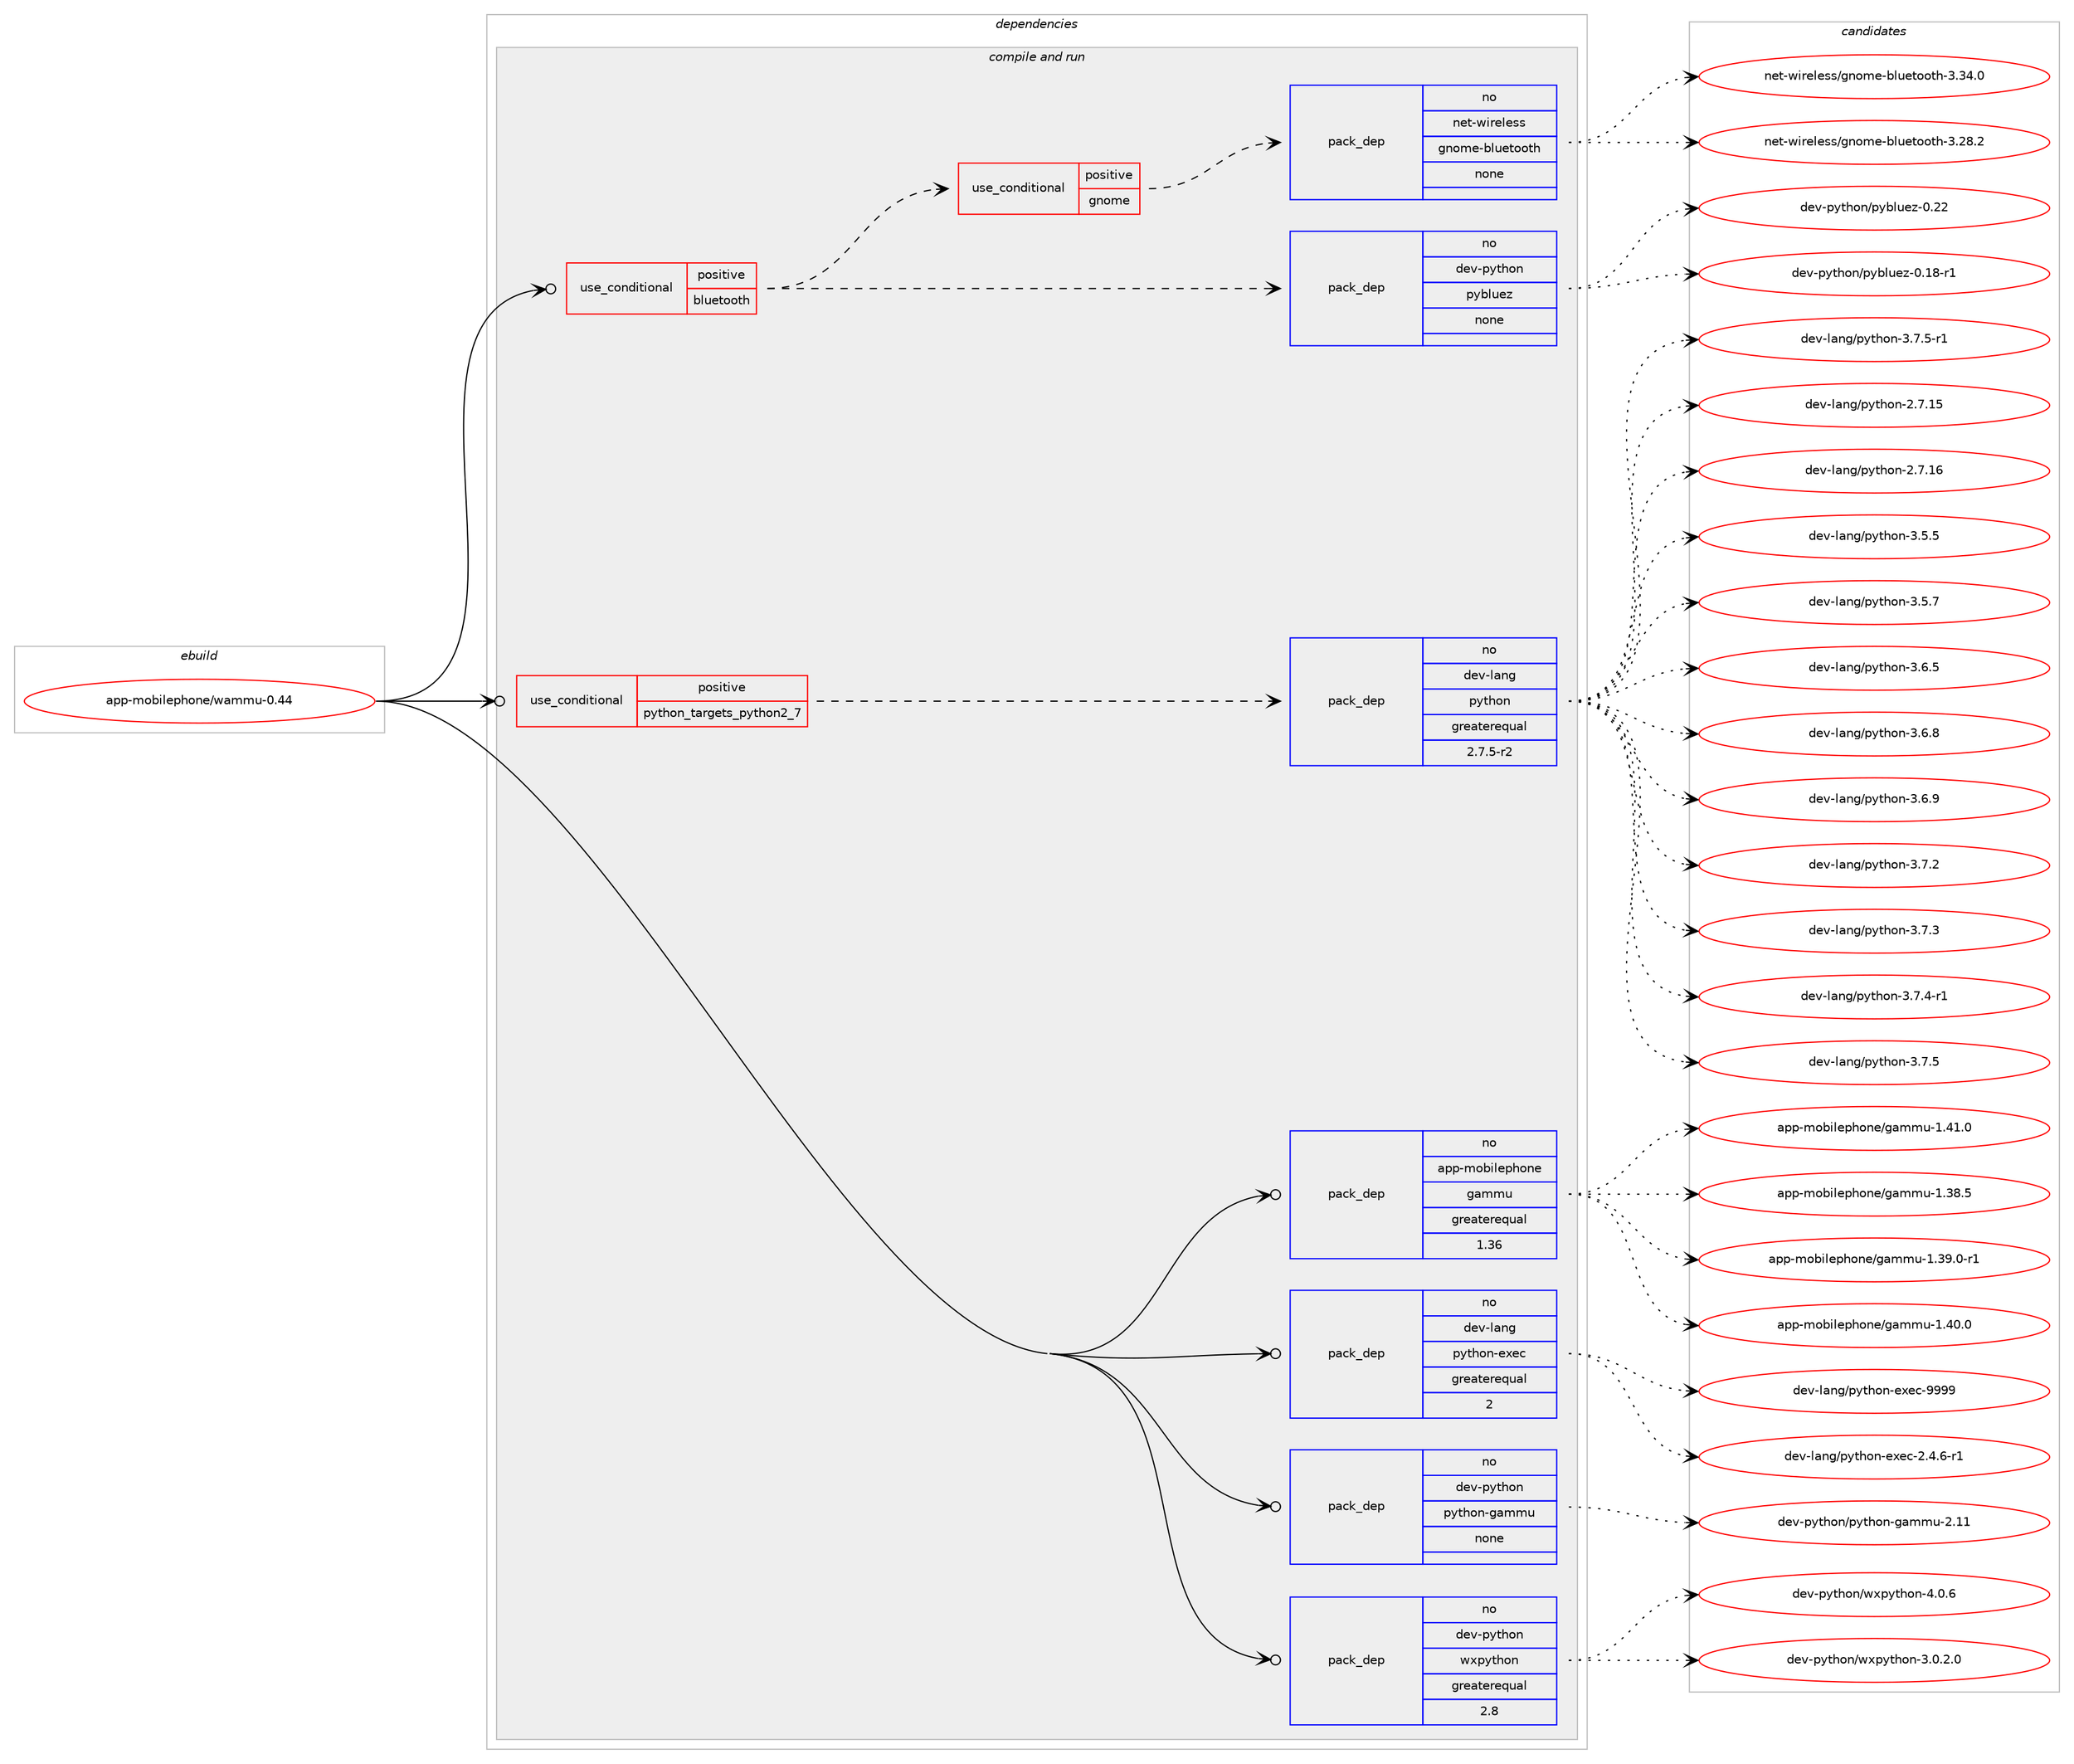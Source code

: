 digraph prolog {

# *************
# Graph options
# *************

newrank=true;
concentrate=true;
compound=true;
graph [rankdir=LR,fontname=Helvetica,fontsize=10,ranksep=1.5];#, ranksep=2.5, nodesep=0.2];
edge  [arrowhead=vee];
node  [fontname=Helvetica,fontsize=10];

# **********
# The ebuild
# **********

subgraph cluster_leftcol {
color=gray;
rank=same;
label=<<i>ebuild</i>>;
id [label="app-mobilephone/wammu-0.44", color=red, width=4, href="../app-mobilephone/wammu-0.44.svg"];
}

# ****************
# The dependencies
# ****************

subgraph cluster_midcol {
color=gray;
label=<<i>dependencies</i>>;
subgraph cluster_compile {
fillcolor="#eeeeee";
style=filled;
label=<<i>compile</i>>;
}
subgraph cluster_compileandrun {
fillcolor="#eeeeee";
style=filled;
label=<<i>compile and run</i>>;
subgraph cond119802 {
dependency501535 [label=<<TABLE BORDER="0" CELLBORDER="1" CELLSPACING="0" CELLPADDING="4"><TR><TD ROWSPAN="3" CELLPADDING="10">use_conditional</TD></TR><TR><TD>positive</TD></TR><TR><TD>bluetooth</TD></TR></TABLE>>, shape=none, color=red];
subgraph pack372660 {
dependency501536 [label=<<TABLE BORDER="0" CELLBORDER="1" CELLSPACING="0" CELLPADDING="4" WIDTH="220"><TR><TD ROWSPAN="6" CELLPADDING="30">pack_dep</TD></TR><TR><TD WIDTH="110">no</TD></TR><TR><TD>dev-python</TD></TR><TR><TD>pybluez</TD></TR><TR><TD>none</TD></TR><TR><TD></TD></TR></TABLE>>, shape=none, color=blue];
}
dependency501535:e -> dependency501536:w [weight=20,style="dashed",arrowhead="vee"];
subgraph cond119803 {
dependency501537 [label=<<TABLE BORDER="0" CELLBORDER="1" CELLSPACING="0" CELLPADDING="4"><TR><TD ROWSPAN="3" CELLPADDING="10">use_conditional</TD></TR><TR><TD>positive</TD></TR><TR><TD>gnome</TD></TR></TABLE>>, shape=none, color=red];
subgraph pack372661 {
dependency501538 [label=<<TABLE BORDER="0" CELLBORDER="1" CELLSPACING="0" CELLPADDING="4" WIDTH="220"><TR><TD ROWSPAN="6" CELLPADDING="30">pack_dep</TD></TR><TR><TD WIDTH="110">no</TD></TR><TR><TD>net-wireless</TD></TR><TR><TD>gnome-bluetooth</TD></TR><TR><TD>none</TD></TR><TR><TD></TD></TR></TABLE>>, shape=none, color=blue];
}
dependency501537:e -> dependency501538:w [weight=20,style="dashed",arrowhead="vee"];
}
dependency501535:e -> dependency501537:w [weight=20,style="dashed",arrowhead="vee"];
}
id:e -> dependency501535:w [weight=20,style="solid",arrowhead="odotvee"];
subgraph cond119804 {
dependency501539 [label=<<TABLE BORDER="0" CELLBORDER="1" CELLSPACING="0" CELLPADDING="4"><TR><TD ROWSPAN="3" CELLPADDING="10">use_conditional</TD></TR><TR><TD>positive</TD></TR><TR><TD>python_targets_python2_7</TD></TR></TABLE>>, shape=none, color=red];
subgraph pack372662 {
dependency501540 [label=<<TABLE BORDER="0" CELLBORDER="1" CELLSPACING="0" CELLPADDING="4" WIDTH="220"><TR><TD ROWSPAN="6" CELLPADDING="30">pack_dep</TD></TR><TR><TD WIDTH="110">no</TD></TR><TR><TD>dev-lang</TD></TR><TR><TD>python</TD></TR><TR><TD>greaterequal</TD></TR><TR><TD>2.7.5-r2</TD></TR></TABLE>>, shape=none, color=blue];
}
dependency501539:e -> dependency501540:w [weight=20,style="dashed",arrowhead="vee"];
}
id:e -> dependency501539:w [weight=20,style="solid",arrowhead="odotvee"];
subgraph pack372663 {
dependency501541 [label=<<TABLE BORDER="0" CELLBORDER="1" CELLSPACING="0" CELLPADDING="4" WIDTH="220"><TR><TD ROWSPAN="6" CELLPADDING="30">pack_dep</TD></TR><TR><TD WIDTH="110">no</TD></TR><TR><TD>app-mobilephone</TD></TR><TR><TD>gammu</TD></TR><TR><TD>greaterequal</TD></TR><TR><TD>1.36</TD></TR></TABLE>>, shape=none, color=blue];
}
id:e -> dependency501541:w [weight=20,style="solid",arrowhead="odotvee"];
subgraph pack372664 {
dependency501542 [label=<<TABLE BORDER="0" CELLBORDER="1" CELLSPACING="0" CELLPADDING="4" WIDTH="220"><TR><TD ROWSPAN="6" CELLPADDING="30">pack_dep</TD></TR><TR><TD WIDTH="110">no</TD></TR><TR><TD>dev-lang</TD></TR><TR><TD>python-exec</TD></TR><TR><TD>greaterequal</TD></TR><TR><TD>2</TD></TR></TABLE>>, shape=none, color=blue];
}
id:e -> dependency501542:w [weight=20,style="solid",arrowhead="odotvee"];
subgraph pack372665 {
dependency501543 [label=<<TABLE BORDER="0" CELLBORDER="1" CELLSPACING="0" CELLPADDING="4" WIDTH="220"><TR><TD ROWSPAN="6" CELLPADDING="30">pack_dep</TD></TR><TR><TD WIDTH="110">no</TD></TR><TR><TD>dev-python</TD></TR><TR><TD>python-gammu</TD></TR><TR><TD>none</TD></TR><TR><TD></TD></TR></TABLE>>, shape=none, color=blue];
}
id:e -> dependency501543:w [weight=20,style="solid",arrowhead="odotvee"];
subgraph pack372666 {
dependency501544 [label=<<TABLE BORDER="0" CELLBORDER="1" CELLSPACING="0" CELLPADDING="4" WIDTH="220"><TR><TD ROWSPAN="6" CELLPADDING="30">pack_dep</TD></TR><TR><TD WIDTH="110">no</TD></TR><TR><TD>dev-python</TD></TR><TR><TD>wxpython</TD></TR><TR><TD>greaterequal</TD></TR><TR><TD>2.8</TD></TR></TABLE>>, shape=none, color=blue];
}
id:e -> dependency501544:w [weight=20,style="solid",arrowhead="odotvee"];
}
subgraph cluster_run {
fillcolor="#eeeeee";
style=filled;
label=<<i>run</i>>;
}
}

# **************
# The candidates
# **************

subgraph cluster_choices {
rank=same;
color=gray;
label=<<i>candidates</i>>;

subgraph choice372660 {
color=black;
nodesep=1;
choice10010111845112121116104111110471121219810811710112245484649564511449 [label="dev-python/pybluez-0.18-r1", color=red, width=4,href="../dev-python/pybluez-0.18-r1.svg"];
choice1001011184511212111610411111047112121981081171011224548465050 [label="dev-python/pybluez-0.22", color=red, width=4,href="../dev-python/pybluez-0.22.svg"];
dependency501536:e -> choice10010111845112121116104111110471121219810811710112245484649564511449:w [style=dotted,weight="100"];
dependency501536:e -> choice1001011184511212111610411111047112121981081171011224548465050:w [style=dotted,weight="100"];
}
subgraph choice372661 {
color=black;
nodesep=1;
choice1101011164511910511410110810111511547103110111109101459810811710111611111111610445514650564650 [label="net-wireless/gnome-bluetooth-3.28.2", color=red, width=4,href="../net-wireless/gnome-bluetooth-3.28.2.svg"];
choice1101011164511910511410110810111511547103110111109101459810811710111611111111610445514651524648 [label="net-wireless/gnome-bluetooth-3.34.0", color=red, width=4,href="../net-wireless/gnome-bluetooth-3.34.0.svg"];
dependency501538:e -> choice1101011164511910511410110810111511547103110111109101459810811710111611111111610445514650564650:w [style=dotted,weight="100"];
dependency501538:e -> choice1101011164511910511410110810111511547103110111109101459810811710111611111111610445514651524648:w [style=dotted,weight="100"];
}
subgraph choice372662 {
color=black;
nodesep=1;
choice10010111845108971101034711212111610411111045504655464953 [label="dev-lang/python-2.7.15", color=red, width=4,href="../dev-lang/python-2.7.15.svg"];
choice10010111845108971101034711212111610411111045504655464954 [label="dev-lang/python-2.7.16", color=red, width=4,href="../dev-lang/python-2.7.16.svg"];
choice100101118451089711010347112121116104111110455146534653 [label="dev-lang/python-3.5.5", color=red, width=4,href="../dev-lang/python-3.5.5.svg"];
choice100101118451089711010347112121116104111110455146534655 [label="dev-lang/python-3.5.7", color=red, width=4,href="../dev-lang/python-3.5.7.svg"];
choice100101118451089711010347112121116104111110455146544653 [label="dev-lang/python-3.6.5", color=red, width=4,href="../dev-lang/python-3.6.5.svg"];
choice100101118451089711010347112121116104111110455146544656 [label="dev-lang/python-3.6.8", color=red, width=4,href="../dev-lang/python-3.6.8.svg"];
choice100101118451089711010347112121116104111110455146544657 [label="dev-lang/python-3.6.9", color=red, width=4,href="../dev-lang/python-3.6.9.svg"];
choice100101118451089711010347112121116104111110455146554650 [label="dev-lang/python-3.7.2", color=red, width=4,href="../dev-lang/python-3.7.2.svg"];
choice100101118451089711010347112121116104111110455146554651 [label="dev-lang/python-3.7.3", color=red, width=4,href="../dev-lang/python-3.7.3.svg"];
choice1001011184510897110103471121211161041111104551465546524511449 [label="dev-lang/python-3.7.4-r1", color=red, width=4,href="../dev-lang/python-3.7.4-r1.svg"];
choice100101118451089711010347112121116104111110455146554653 [label="dev-lang/python-3.7.5", color=red, width=4,href="../dev-lang/python-3.7.5.svg"];
choice1001011184510897110103471121211161041111104551465546534511449 [label="dev-lang/python-3.7.5-r1", color=red, width=4,href="../dev-lang/python-3.7.5-r1.svg"];
dependency501540:e -> choice10010111845108971101034711212111610411111045504655464953:w [style=dotted,weight="100"];
dependency501540:e -> choice10010111845108971101034711212111610411111045504655464954:w [style=dotted,weight="100"];
dependency501540:e -> choice100101118451089711010347112121116104111110455146534653:w [style=dotted,weight="100"];
dependency501540:e -> choice100101118451089711010347112121116104111110455146534655:w [style=dotted,weight="100"];
dependency501540:e -> choice100101118451089711010347112121116104111110455146544653:w [style=dotted,weight="100"];
dependency501540:e -> choice100101118451089711010347112121116104111110455146544656:w [style=dotted,weight="100"];
dependency501540:e -> choice100101118451089711010347112121116104111110455146544657:w [style=dotted,weight="100"];
dependency501540:e -> choice100101118451089711010347112121116104111110455146554650:w [style=dotted,weight="100"];
dependency501540:e -> choice100101118451089711010347112121116104111110455146554651:w [style=dotted,weight="100"];
dependency501540:e -> choice1001011184510897110103471121211161041111104551465546524511449:w [style=dotted,weight="100"];
dependency501540:e -> choice100101118451089711010347112121116104111110455146554653:w [style=dotted,weight="100"];
dependency501540:e -> choice1001011184510897110103471121211161041111104551465546534511449:w [style=dotted,weight="100"];
}
subgraph choice372663 {
color=black;
nodesep=1;
choice971121124510911198105108101112104111110101471039710910911745494651564653 [label="app-mobilephone/gammu-1.38.5", color=red, width=4,href="../app-mobilephone/gammu-1.38.5.svg"];
choice9711211245109111981051081011121041111101014710397109109117454946515746484511449 [label="app-mobilephone/gammu-1.39.0-r1", color=red, width=4,href="../app-mobilephone/gammu-1.39.0-r1.svg"];
choice971121124510911198105108101112104111110101471039710910911745494652484648 [label="app-mobilephone/gammu-1.40.0", color=red, width=4,href="../app-mobilephone/gammu-1.40.0.svg"];
choice971121124510911198105108101112104111110101471039710910911745494652494648 [label="app-mobilephone/gammu-1.41.0", color=red, width=4,href="../app-mobilephone/gammu-1.41.0.svg"];
dependency501541:e -> choice971121124510911198105108101112104111110101471039710910911745494651564653:w [style=dotted,weight="100"];
dependency501541:e -> choice9711211245109111981051081011121041111101014710397109109117454946515746484511449:w [style=dotted,weight="100"];
dependency501541:e -> choice971121124510911198105108101112104111110101471039710910911745494652484648:w [style=dotted,weight="100"];
dependency501541:e -> choice971121124510911198105108101112104111110101471039710910911745494652494648:w [style=dotted,weight="100"];
}
subgraph choice372664 {
color=black;
nodesep=1;
choice10010111845108971101034711212111610411111045101120101994550465246544511449 [label="dev-lang/python-exec-2.4.6-r1", color=red, width=4,href="../dev-lang/python-exec-2.4.6-r1.svg"];
choice10010111845108971101034711212111610411111045101120101994557575757 [label="dev-lang/python-exec-9999", color=red, width=4,href="../dev-lang/python-exec-9999.svg"];
dependency501542:e -> choice10010111845108971101034711212111610411111045101120101994550465246544511449:w [style=dotted,weight="100"];
dependency501542:e -> choice10010111845108971101034711212111610411111045101120101994557575757:w [style=dotted,weight="100"];
}
subgraph choice372665 {
color=black;
nodesep=1;
choice100101118451121211161041111104711212111610411111045103971091091174550464949 [label="dev-python/python-gammu-2.11", color=red, width=4,href="../dev-python/python-gammu-2.11.svg"];
dependency501543:e -> choice100101118451121211161041111104711212111610411111045103971091091174550464949:w [style=dotted,weight="100"];
}
subgraph choice372666 {
color=black;
nodesep=1;
choice10010111845112121116104111110471191201121211161041111104551464846504648 [label="dev-python/wxpython-3.0.2.0", color=red, width=4,href="../dev-python/wxpython-3.0.2.0.svg"];
choice1001011184511212111610411111047119120112121116104111110455246484654 [label="dev-python/wxpython-4.0.6", color=red, width=4,href="../dev-python/wxpython-4.0.6.svg"];
dependency501544:e -> choice10010111845112121116104111110471191201121211161041111104551464846504648:w [style=dotted,weight="100"];
dependency501544:e -> choice1001011184511212111610411111047119120112121116104111110455246484654:w [style=dotted,weight="100"];
}
}

}
